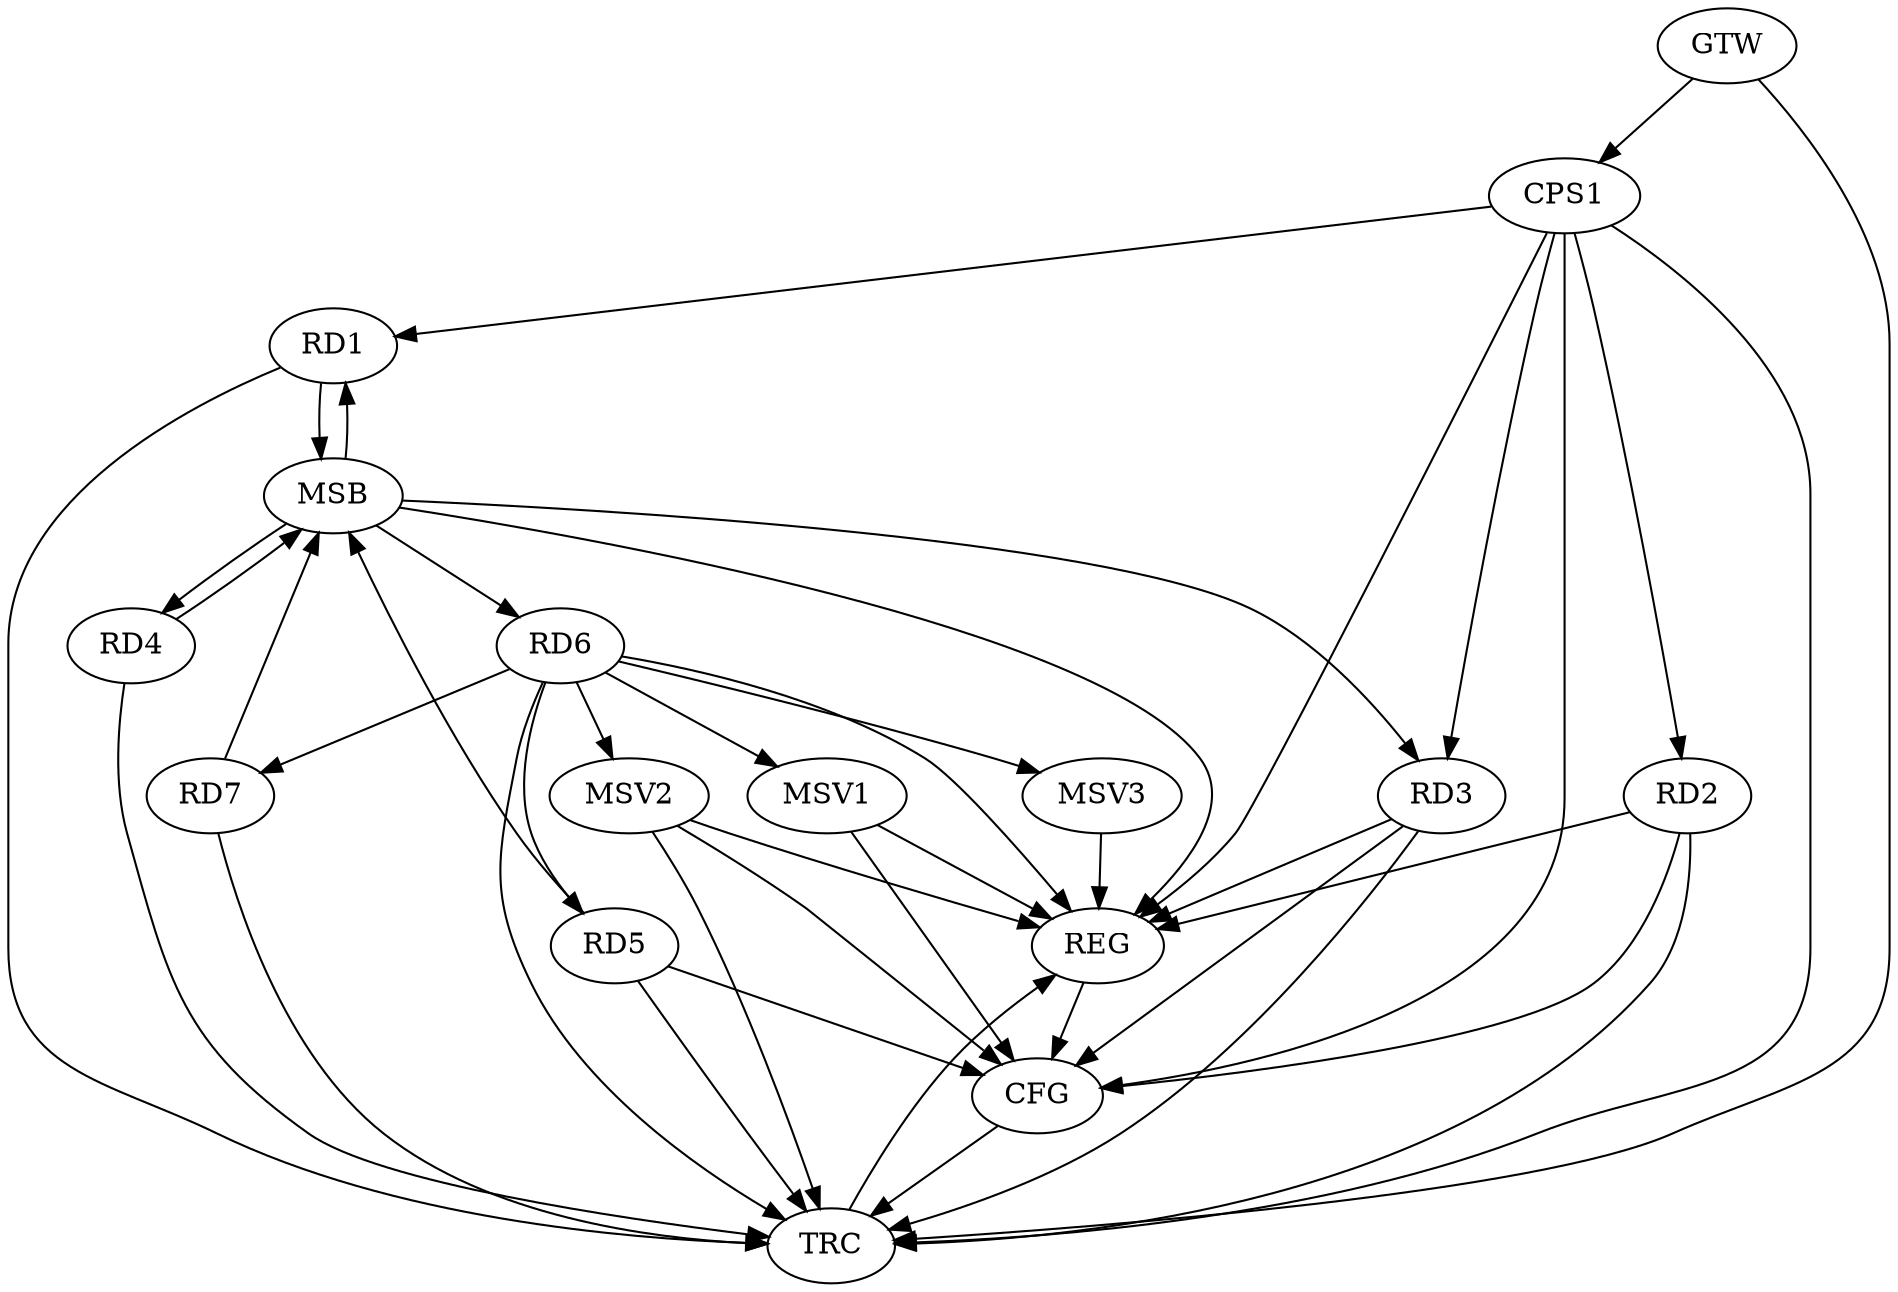 strict digraph G {
  RD1 [ label="RD1" ];
  RD2 [ label="RD2" ];
  RD3 [ label="RD3" ];
  RD4 [ label="RD4" ];
  RD5 [ label="RD5" ];
  RD6 [ label="RD6" ];
  RD7 [ label="RD7" ];
  CPS1 [ label="CPS1" ];
  GTW [ label="GTW" ];
  REG [ label="REG" ];
  MSB [ label="MSB" ];
  CFG [ label="CFG" ];
  TRC [ label="TRC" ];
  MSV1 [ label="MSV1" ];
  MSV2 [ label="MSV2" ];
  MSV3 [ label="MSV3" ];
  RD6 -> RD5;
  RD6 -> RD7;
  CPS1 -> RD1;
  CPS1 -> RD2;
  CPS1 -> RD3;
  GTW -> CPS1;
  RD2 -> REG;
  RD3 -> REG;
  RD6 -> REG;
  CPS1 -> REG;
  RD1 -> MSB;
  MSB -> REG;
  RD4 -> MSB;
  MSB -> RD3;
  MSB -> RD6;
  RD5 -> MSB;
  MSB -> RD4;
  RD7 -> MSB;
  MSB -> RD1;
  RD3 -> CFG;
  RD5 -> CFG;
  RD2 -> CFG;
  CPS1 -> CFG;
  REG -> CFG;
  RD1 -> TRC;
  RD2 -> TRC;
  RD3 -> TRC;
  RD4 -> TRC;
  RD5 -> TRC;
  RD6 -> TRC;
  RD7 -> TRC;
  CPS1 -> TRC;
  GTW -> TRC;
  CFG -> TRC;
  TRC -> REG;
  RD6 -> MSV1;
  MSV1 -> REG;
  MSV1 -> CFG;
  RD6 -> MSV2;
  MSV2 -> REG;
  MSV2 -> TRC;
  MSV2 -> CFG;
  RD6 -> MSV3;
  MSV3 -> REG;
}
